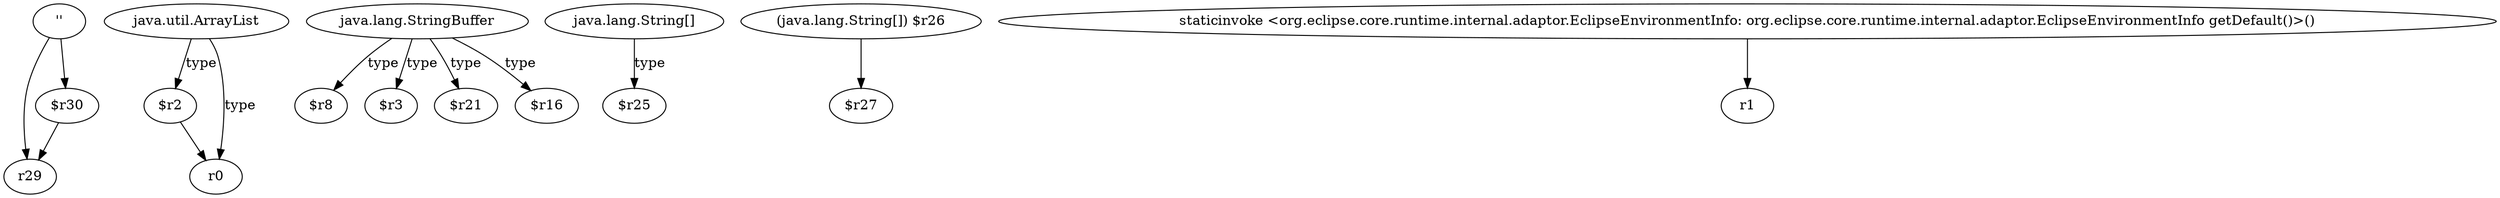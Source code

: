 digraph g {
0[label="''"]
1[label="r29"]
0->1[label=""]
2[label="java.util.ArrayList"]
3[label="$r2"]
2->3[label="type"]
4[label="java.lang.StringBuffer"]
5[label="$r8"]
4->5[label="type"]
6[label="r0"]
3->6[label=""]
7[label="java.lang.String[]"]
8[label="$r25"]
7->8[label="type"]
9[label="$r30"]
0->9[label=""]
2->6[label="type"]
9->1[label=""]
10[label="$r3"]
4->10[label="type"]
11[label="(java.lang.String[]) $r26"]
12[label="$r27"]
11->12[label=""]
13[label="$r21"]
4->13[label="type"]
14[label="staticinvoke <org.eclipse.core.runtime.internal.adaptor.EclipseEnvironmentInfo: org.eclipse.core.runtime.internal.adaptor.EclipseEnvironmentInfo getDefault()>()"]
15[label="r1"]
14->15[label=""]
16[label="$r16"]
4->16[label="type"]
}
